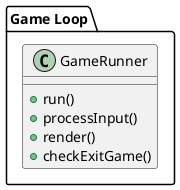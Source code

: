 @startuml
Package "Game Loop"{
    class GameRunner{
        +run()
        +processInput()
        +render()
        +checkExitGame()
    }
}
@enduml